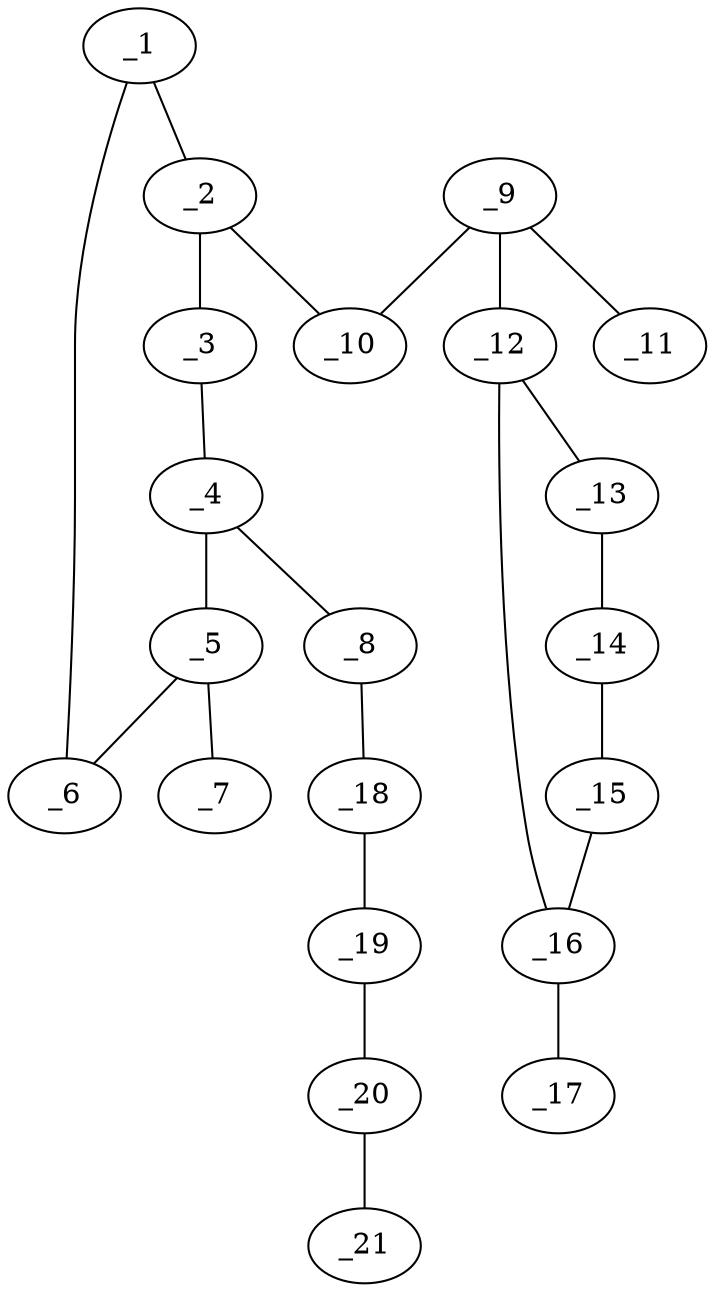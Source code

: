 graph molid676509 {
	_1	 [charge=0,
		chem=1,
		symbol="C  ",
		x="3.732",
		y="-1.6488"];
	_2	 [charge=0,
		chem=1,
		symbol="C  ",
		x="4.5981",
		y="-1.1488"];
	_1 -- _2	 [valence=1];
	_6	 [charge=0,
		chem=1,
		symbol="C  ",
		x="2.866",
		y="-1.1488"];
	_1 -- _6	 [valence=2];
	_3	 [charge=0,
		chem=1,
		symbol="C  ",
		x="4.5981",
		y="-0.1488"];
	_2 -- _3	 [valence=2];
	_10	 [charge=0,
		chem=4,
		symbol="N  ",
		x="5.4641",
		y="-1.6488"];
	_2 -- _10	 [valence=1];
	_4	 [charge=0,
		chem=1,
		symbol="C  ",
		x="3.7321",
		y="0.3512"];
	_3 -- _4	 [valence=1];
	_5	 [charge=0,
		chem=1,
		symbol="C  ",
		x="2.866",
		y="-0.1488"];
	_4 -- _5	 [valence=2];
	_8	 [charge=0,
		chem=5,
		symbol="S  ",
		x="3.7321",
		y="1.3512"];
	_4 -- _8	 [valence=1];
	_5 -- _6	 [valence=1];
	_7	 [charge=0,
		chem=7,
		symbol="Cl ",
		x=2,
		y="0.3512"];
	_5 -- _7	 [valence=1];
	_18	 [charge=0,
		chem=1,
		symbol="C  ",
		x="4.5981",
		y="1.8512"];
	_8 -- _18	 [valence=1];
	_9	 [charge=0,
		chem=1,
		symbol="C  ",
		x="5.4641",
		y="-2.6488"];
	_9 -- _10	 [valence=1];
	_11	 [charge=0,
		chem=5,
		symbol="S  ",
		x="4.5981",
		y="-3.1488"];
	_9 -- _11	 [valence=2];
	_12	 [charge=0,
		chem=1,
		symbol="C  ",
		x="6.3301",
		y="-3.1488"];
	_9 -- _12	 [valence=1];
	_13	 [charge=0,
		chem=1,
		symbol="C  ",
		x="6.4346",
		y="-4.1433"];
	_12 -- _13	 [valence=1];
	_16	 [charge=0,
		chem=1,
		symbol="C  ",
		x="7.2437",
		y="-2.742"];
	_12 -- _16	 [valence=2];
	_14	 [charge=0,
		chem=1,
		symbol="C  ",
		x="7.4128",
		y="-4.3512"];
	_13 -- _14	 [valence=2];
	_15	 [charge=0,
		chem=5,
		symbol="S  ",
		x="7.9128",
		y="-3.4852"];
	_14 -- _15	 [valence=1];
	_15 -- _16	 [valence=1];
	_17	 [charge=0,
		chem=1,
		symbol="C  ",
		x="7.4516",
		y="-1.7639"];
	_16 -- _17	 [valence=1];
	_19	 [charge=0,
		chem=1,
		symbol="C  ",
		x="4.5981",
		y="2.8512"];
	_18 -- _19	 [valence=1];
	_20	 [charge=0,
		chem=1,
		symbol="C  ",
		x="5.4641",
		y="3.3512"];
	_19 -- _20	 [valence=2];
	_21	 [charge=0,
		chem=1,
		symbol="C  ",
		x="5.4641",
		y="4.3512"];
	_20 -- _21	 [valence=1];
}
